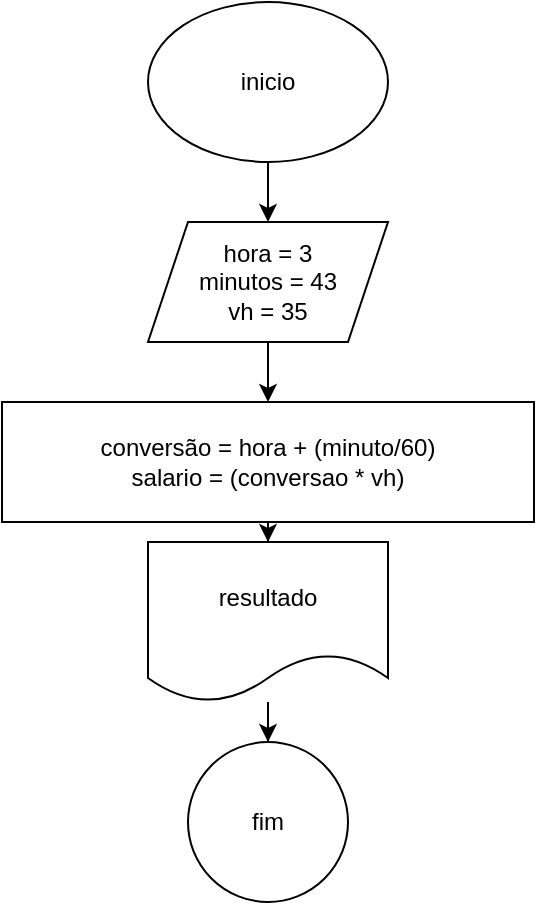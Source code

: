 <mxfile version="26.1.1">
  <diagram name="Página-1" id="1ObV2RrAx3m5YrwQ6n0I">
    <mxGraphModel grid="1" page="1" gridSize="10" guides="1" tooltips="1" connect="1" arrows="1" fold="1" pageScale="1" pageWidth="827" pageHeight="1169" math="0" shadow="0">
      <root>
        <mxCell id="0" />
        <mxCell id="1" parent="0" />
        <mxCell id="JsL4P4mMI02X1jpSXLCn-3" value="" style="edgeStyle=orthogonalEdgeStyle;rounded=0;orthogonalLoop=1;jettySize=auto;html=1;" edge="1" parent="1" source="JsL4P4mMI02X1jpSXLCn-1" target="JsL4P4mMI02X1jpSXLCn-2">
          <mxGeometry relative="1" as="geometry" />
        </mxCell>
        <mxCell id="JsL4P4mMI02X1jpSXLCn-1" value="inicio" style="ellipse;whiteSpace=wrap;html=1;" vertex="1" parent="1">
          <mxGeometry x="354" y="20" width="120" height="80" as="geometry" />
        </mxCell>
        <mxCell id="JsL4P4mMI02X1jpSXLCn-5" value="" style="edgeStyle=orthogonalEdgeStyle;rounded=0;orthogonalLoop=1;jettySize=auto;html=1;" edge="1" parent="1" source="JsL4P4mMI02X1jpSXLCn-2" target="JsL4P4mMI02X1jpSXLCn-4">
          <mxGeometry relative="1" as="geometry" />
        </mxCell>
        <mxCell id="JsL4P4mMI02X1jpSXLCn-2" value="hora = 3&lt;div&gt;minutos = 43&lt;/div&gt;&lt;div&gt;vh = 35&lt;/div&gt;" style="shape=parallelogram;perimeter=parallelogramPerimeter;whiteSpace=wrap;html=1;fixedSize=1;" vertex="1" parent="1">
          <mxGeometry x="354" y="130" width="120" height="60" as="geometry" />
        </mxCell>
        <mxCell id="JsL4P4mMI02X1jpSXLCn-7" value="" style="edgeStyle=orthogonalEdgeStyle;rounded=0;orthogonalLoop=1;jettySize=auto;html=1;" edge="1" parent="1" source="JsL4P4mMI02X1jpSXLCn-4" target="JsL4P4mMI02X1jpSXLCn-6">
          <mxGeometry relative="1" as="geometry" />
        </mxCell>
        <mxCell id="JsL4P4mMI02X1jpSXLCn-4" value="conversão = hora + (minuto/60)&lt;div&gt;salario = (conversao * vh)&lt;/div&gt;" style="whiteSpace=wrap;html=1;" vertex="1" parent="1">
          <mxGeometry x="281" y="220" width="266" height="60" as="geometry" />
        </mxCell>
        <mxCell id="JsL4P4mMI02X1jpSXLCn-9" value="" style="edgeStyle=orthogonalEdgeStyle;rounded=0;orthogonalLoop=1;jettySize=auto;html=1;" edge="1" parent="1" source="JsL4P4mMI02X1jpSXLCn-6" target="JsL4P4mMI02X1jpSXLCn-8">
          <mxGeometry relative="1" as="geometry" />
        </mxCell>
        <mxCell id="JsL4P4mMI02X1jpSXLCn-6" value="resultado" style="shape=document;whiteSpace=wrap;html=1;boundedLbl=1;" vertex="1" parent="1">
          <mxGeometry x="354" y="290" width="120" height="80" as="geometry" />
        </mxCell>
        <mxCell id="JsL4P4mMI02X1jpSXLCn-8" value="fim" style="ellipse;whiteSpace=wrap;html=1;" vertex="1" parent="1">
          <mxGeometry x="374" y="390" width="80" height="80" as="geometry" />
        </mxCell>
      </root>
    </mxGraphModel>
  </diagram>
</mxfile>
